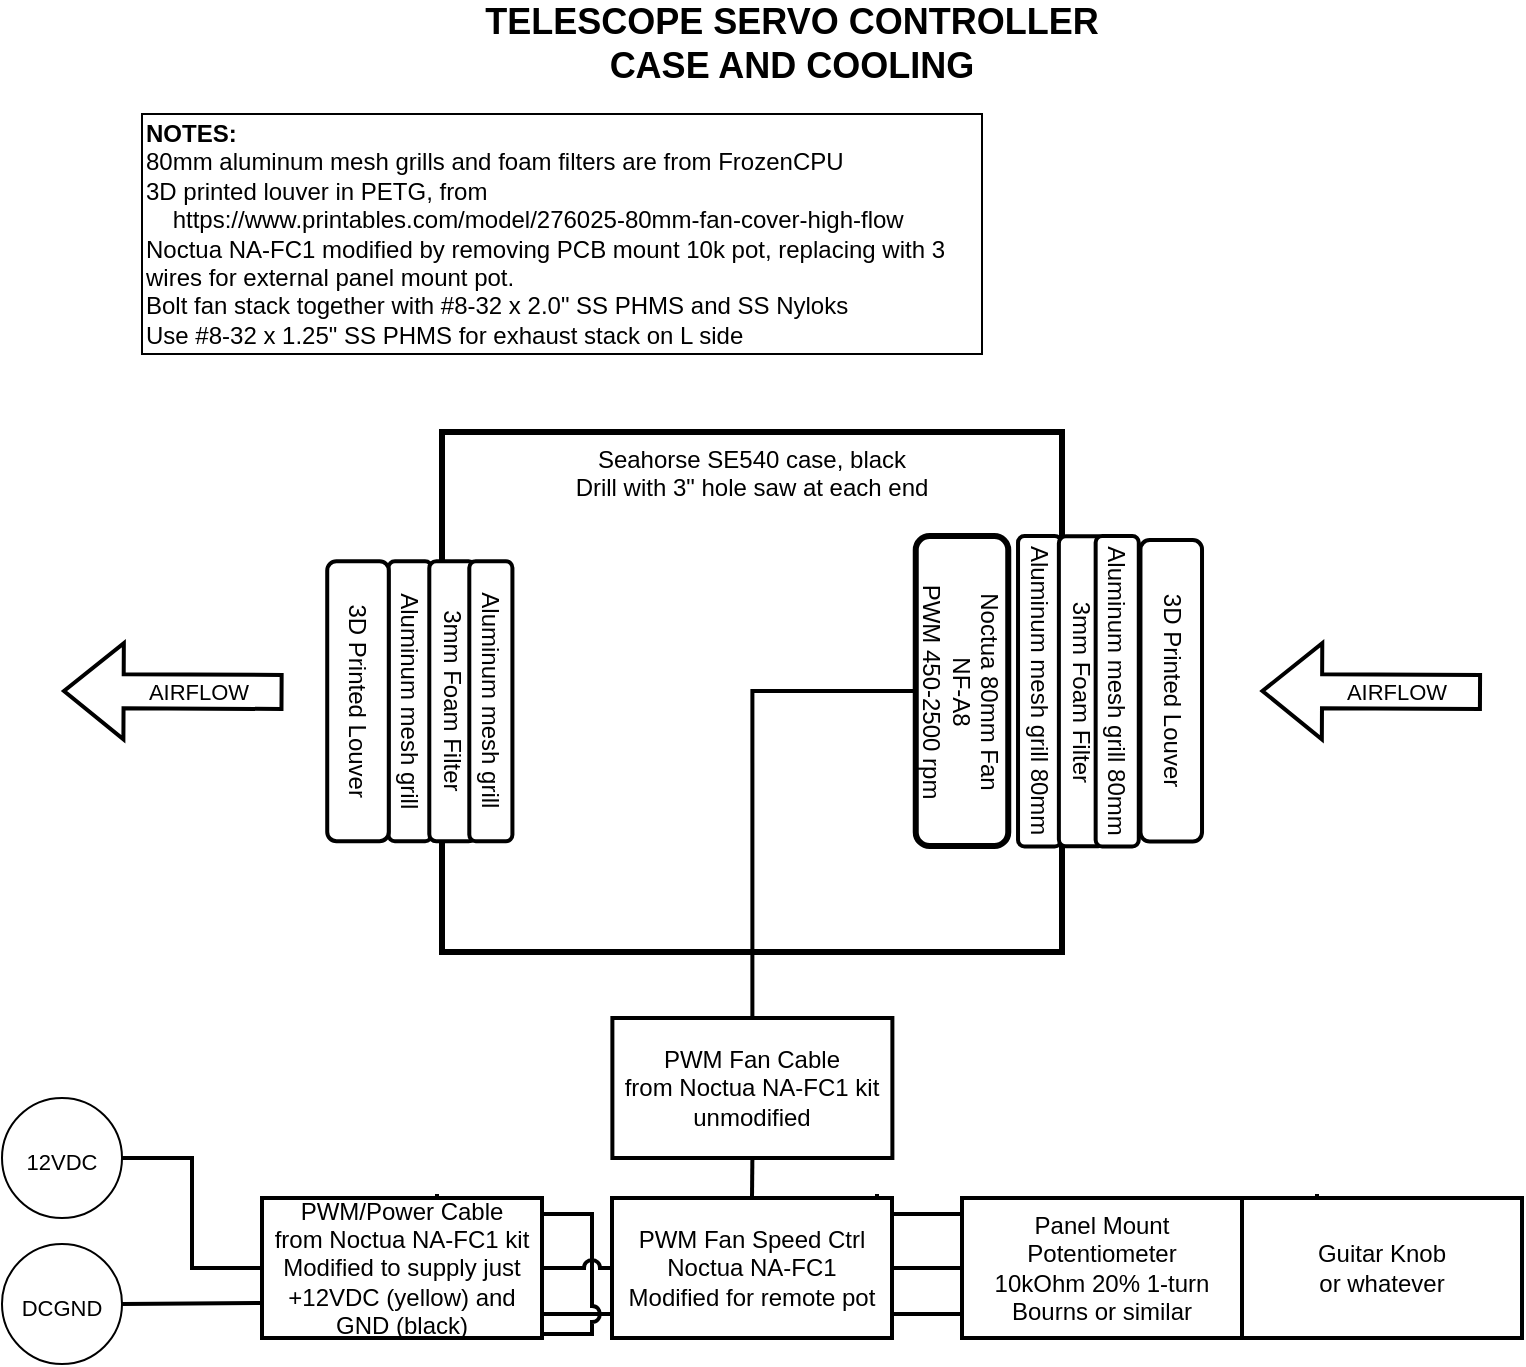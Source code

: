 <mxfile version="20.8.20" type="device"><diagram name="Page-1" id="UEqEyAsB8S766lTFCi-Z"><mxGraphModel dx="1250" dy="618" grid="1" gridSize="10" guides="1" tooltips="1" connect="1" arrows="1" fold="1" page="1" pageScale="1" pageWidth="850" pageHeight="1100" math="0" shadow="0"><root><mxCell id="0"/><mxCell id="1" parent="0"/><mxCell id="Q9T9pun5c3dHjWWsXrWX-3" value="Seahorse SE540 case, black&lt;br&gt;Drill with 3&quot; hole saw at each end" style="rounded=0;whiteSpace=wrap;html=1;verticalAlign=top;strokeWidth=3;" parent="1" vertex="1"><mxGeometry x="250" y="229" width="310" height="260" as="geometry"/></mxCell><mxCell id="_HGjW_DX3VZrAmac7toe-38" value="&lt;font style=&quot;font-size: 18px;&quot;&gt;&lt;b&gt;TELESCOPE SERVO CONTROLLER&lt;br&gt;CASE AND COOLING&lt;br&gt;&lt;/b&gt;&lt;/font&gt;" style="text;html=1;strokeColor=none;fillColor=none;align=center;verticalAlign=middle;whiteSpace=wrap;rounded=0;fontSize=11;fontFamily=Helvetica;fontColor=default;" parent="1" vertex="1"><mxGeometry x="260" y="20" width="330" height="30" as="geometry"/></mxCell><mxCell id="_HGjW_DX3VZrAmac7toe-47" value="" style="endArrow=none;html=1;rounded=0;labelBackgroundColor=default;strokeColor=default;strokeWidth=2;fontFamily=Helvetica;fontSize=11;fontColor=default;shape=connector;jumpStyle=arc;edgeStyle=orthogonalEdgeStyle;entryX=0.75;entryY=1;entryDx=0;entryDy=0;exitX=0.28;exitY=-0.003;exitDx=0;exitDy=0;exitPerimeter=0;" parent="1" source="_HGjW_DX3VZrAmac7toe-3" edge="1"><mxGeometry width="50" height="50" relative="1" as="geometry"><mxPoint x="688" y="660" as="sourcePoint"/><mxPoint x="687.5" y="610" as="targetPoint"/></mxGeometry></mxCell><mxCell id="_HGjW_DX3VZrAmac7toe-48" value="" style="endArrow=none;html=1;rounded=0;labelBackgroundColor=default;strokeColor=default;strokeWidth=2;fontFamily=Helvetica;fontSize=11;fontColor=default;shape=connector;jumpStyle=arc;edgeStyle=orthogonalEdgeStyle;entryX=0.75;entryY=1;entryDx=0;entryDy=0;exitX=0.5;exitY=0;exitDx=0;exitDy=0;" parent="1" source="_HGjW_DX3VZrAmac7toe-4" edge="1"><mxGeometry width="50" height="50" relative="1" as="geometry"><mxPoint x="193" y="670" as="sourcePoint"/><mxPoint x="467.5" y="610" as="targetPoint"/><Array as="points"><mxPoint x="525" y="620"/><mxPoint x="468" y="620"/></Array></mxGeometry></mxCell><mxCell id="_HGjW_DX3VZrAmac7toe-49" value="" style="endArrow=none;html=1;rounded=0;labelBackgroundColor=default;strokeColor=default;strokeWidth=2;fontFamily=Helvetica;fontSize=11;fontColor=default;shape=connector;jumpStyle=arc;edgeStyle=orthogonalEdgeStyle;entryX=0.75;entryY=1;entryDx=0;entryDy=0;exitX=0.5;exitY=0;exitDx=0;exitDy=0;" parent="1" source="_HGjW_DX3VZrAmac7toe-2" edge="1"><mxGeometry width="50" height="50" relative="1" as="geometry"><mxPoint x="203" y="680" as="sourcePoint"/><mxPoint x="247.5" y="610" as="targetPoint"/><Array as="points"><mxPoint x="325" y="620"/><mxPoint x="248" y="620"/></Array></mxGeometry></mxCell><mxCell id="_HGjW_DX3VZrAmac7toe-56" value="&lt;font style=&quot;font-size: 11px;&quot;&gt;12VDC&lt;/font&gt;" style="ellipse;whiteSpace=wrap;html=1;aspect=fixed;fontFamily=Helvetica;fontSize=18;fontColor=default;" parent="1" vertex="1"><mxGeometry x="30" y="562" width="60" height="60" as="geometry"/></mxCell><mxCell id="_HGjW_DX3VZrAmac7toe-60" value="" style="endArrow=none;html=1;rounded=0;labelBackgroundColor=default;strokeColor=default;strokeWidth=2;fontFamily=Helvetica;fontSize=11;fontColor=default;shape=connector;jumpStyle=arc;edgeStyle=orthogonalEdgeStyle;entryX=0;entryY=0.5;entryDx=0;entryDy=0;" parent="1" target="DmmtlnbeRdiQzRtUIVF0-10" edge="1"><mxGeometry width="50" height="50" relative="1" as="geometry"><mxPoint x="300" y="647" as="sourcePoint"/><mxPoint x="781" y="352" as="targetPoint"/></mxGeometry></mxCell><mxCell id="DmmtlnbeRdiQzRtUIVF0-1" value="Noctua 80mm Fan&lt;br&gt;NF-A8&lt;br&gt;PWM 450-2500 rpm" style="rounded=1;whiteSpace=wrap;html=1;strokeWidth=3;rotation=90;" vertex="1" parent="1"><mxGeometry x="432.5" y="335.38" width="155" height="46.25" as="geometry"/></mxCell><mxCell id="DmmtlnbeRdiQzRtUIVF0-2" value="Aluminum mesh grill 80mm" style="rounded=1;whiteSpace=wrap;html=1;strokeWidth=2;rotation=90;" vertex="1" parent="1"><mxGeometry x="471.19" y="347.84" width="155.21" height="21.56" as="geometry"/></mxCell><mxCell id="DmmtlnbeRdiQzRtUIVF0-3" value="3mm Foam Filter" style="rounded=1;whiteSpace=wrap;html=1;strokeWidth=2;rotation=90;" vertex="1" parent="1"><mxGeometry x="492.5" y="347.11" width="155" height="23.13" as="geometry"/></mxCell><mxCell id="DmmtlnbeRdiQzRtUIVF0-5" value="3D Printed Louver" style="rounded=1;whiteSpace=wrap;html=1;strokeWidth=2;rotation=90;" vertex="1" parent="1"><mxGeometry x="539.24" y="343" width="150.76" height="30.78" as="geometry"/></mxCell><mxCell id="DmmtlnbeRdiQzRtUIVF0-6" value="Aluminum mesh grill" style="rounded=1;whiteSpace=wrap;html=1;strokeWidth=2;rotation=90;" vertex="1" parent="1"><mxGeometry x="164" y="352.85" width="140" height="21.56" as="geometry"/></mxCell><mxCell id="DmmtlnbeRdiQzRtUIVF0-7" value="3mm Foam Filter" style="rounded=1;whiteSpace=wrap;html=1;strokeWidth=2;rotation=90;" vertex="1" parent="1"><mxGeometry x="185.21" y="352.06" width="140" height="23.13" as="geometry"/></mxCell><mxCell id="DmmtlnbeRdiQzRtUIVF0-8" value="Aluminum mesh grill" style="rounded=1;whiteSpace=wrap;html=1;strokeWidth=2;rotation=90;" vertex="1" parent="1"><mxGeometry x="204.43" y="352.84" width="140" height="21.56" as="geometry"/></mxCell><mxCell id="DmmtlnbeRdiQzRtUIVF0-9" value="3D Printed Louver" style="rounded=1;whiteSpace=wrap;html=1;strokeWidth=2;rotation=90;" vertex="1" parent="1"><mxGeometry x="138" y="348.23" width="140" height="30.78" as="geometry"/></mxCell><mxCell id="DmmtlnbeRdiQzRtUIVF0-10" value="PWM Fan Speed Ctrl&lt;br&gt;Noctua NA-FC1&lt;br&gt;Modified for remote pot" style="rounded=0;whiteSpace=wrap;html=1;strokeWidth=2;rotation=0;" vertex="1" parent="1"><mxGeometry x="335" y="612" width="140" height="70" as="geometry"/></mxCell><mxCell id="DmmtlnbeRdiQzRtUIVF0-12" value="" style="endArrow=none;html=1;rounded=0;edgeStyle=orthogonalEdgeStyle;strokeWidth=2;entryX=0.5;entryY=1;entryDx=0;entryDy=0;exitX=0.5;exitY=0;exitDx=0;exitDy=0;" edge="1" parent="1" source="DmmtlnbeRdiQzRtUIVF0-31" target="DmmtlnbeRdiQzRtUIVF0-1"><mxGeometry width="50" height="50" relative="1" as="geometry"><mxPoint x="405" y="499" as="sourcePoint"/><mxPoint x="450" y="359" as="targetPoint"/></mxGeometry></mxCell><mxCell id="DmmtlnbeRdiQzRtUIVF0-14" value="Panel Mount Potentiometer&lt;br&gt;10kOhm 20% 1-turn&lt;br&gt;Bourns or similar" style="rounded=0;whiteSpace=wrap;html=1;strokeWidth=2;rotation=0;" vertex="1" parent="1"><mxGeometry x="510" y="612" width="140" height="70" as="geometry"/></mxCell><mxCell id="DmmtlnbeRdiQzRtUIVF0-15" value="" style="endArrow=none;html=1;rounded=0;labelBackgroundColor=default;strokeColor=default;strokeWidth=2;fontFamily=Helvetica;fontSize=11;fontColor=default;shape=connector;jumpStyle=arc;edgeStyle=orthogonalEdgeStyle;entryX=0;entryY=0.5;entryDx=0;entryDy=0;exitX=1;exitY=0.5;exitDx=0;exitDy=0;" edge="1" parent="1" source="DmmtlnbeRdiQzRtUIVF0-10" target="DmmtlnbeRdiQzRtUIVF0-14"><mxGeometry width="50" height="50" relative="1" as="geometry"><mxPoint x="230" y="657" as="sourcePoint"/><mxPoint x="345" y="657" as="targetPoint"/></mxGeometry></mxCell><mxCell id="DmmtlnbeRdiQzRtUIVF0-16" value="" style="shape=flexArrow;endArrow=classic;html=1;rounded=0;strokeWidth=2;endWidth=29;endSize=9.27;width=16;" edge="1" parent="1"><mxGeometry width="50" height="50" relative="1" as="geometry"><mxPoint x="770" y="359" as="sourcePoint"/><mxPoint x="659.22" y="358.5" as="targetPoint"/></mxGeometry></mxCell><mxCell id="DmmtlnbeRdiQzRtUIVF0-17" value="AIRFLOW" style="edgeLabel;html=1;align=center;verticalAlign=middle;resizable=0;points=[];" vertex="1" connectable="0" parent="DmmtlnbeRdiQzRtUIVF0-16"><mxGeometry x="-0.224" relative="1" as="geometry"><mxPoint as="offset"/></mxGeometry></mxCell><mxCell id="DmmtlnbeRdiQzRtUIVF0-18" value="Aluminum mesh grill 80mm" style="rounded=1;whiteSpace=wrap;html=1;strokeWidth=2;rotation=90;" vertex="1" parent="1"><mxGeometry x="510" y="347.84" width="155.21" height="21.56" as="geometry"/></mxCell><mxCell id="DmmtlnbeRdiQzRtUIVF0-23" value="&lt;b&gt;NOTES:&lt;br&gt;&lt;/b&gt;80mm aluminum mesh grills and foam filters are from FrozenCPU&lt;br&gt;3D printed louver in PETG, from&amp;nbsp;&lt;br&gt;&amp;nbsp; &amp;nbsp;&amp;nbsp;https://www.printables.com/model/276025-80mm-fan-cover-high-flow&lt;br&gt;Noctua NA-FC1 modified by removing PCB mount 10k pot, replacing with 3 wires for external panel mount pot.&lt;br&gt;Bolt fan stack together with #8-32 x 2.0&quot; SS PHMS and SS Nyloks&lt;br&gt;Use #8-32 x 1.25&quot; SS PHMS for exhaust stack on L side" style="text;html=1;strokeColor=default;fillColor=none;align=left;verticalAlign=middle;whiteSpace=wrap;rounded=0;perimeterSpacing=1;" vertex="1" parent="1"><mxGeometry x="100" y="70" width="420" height="120" as="geometry"/></mxCell><mxCell id="DmmtlnbeRdiQzRtUIVF0-24" value="" style="shape=flexArrow;endArrow=classic;html=1;rounded=0;strokeWidth=2;endWidth=29;endSize=9.27;width=16;" edge="1" parent="1"><mxGeometry width="50" height="50" relative="1" as="geometry"><mxPoint x="170.78" y="359" as="sourcePoint"/><mxPoint x="60" y="358.5" as="targetPoint"/></mxGeometry></mxCell><mxCell id="DmmtlnbeRdiQzRtUIVF0-25" value="AIRFLOW" style="edgeLabel;html=1;align=center;verticalAlign=middle;resizable=0;points=[];" vertex="1" connectable="0" parent="DmmtlnbeRdiQzRtUIVF0-24"><mxGeometry x="-0.224" relative="1" as="geometry"><mxPoint as="offset"/></mxGeometry></mxCell><mxCell id="DmmtlnbeRdiQzRtUIVF0-26" value="PWM/Power Cable&lt;br&gt;from Noctua NA-FC1 kit&lt;br&gt;Modified to supply just +12VDC (yellow) and GND (black)" style="rounded=0;whiteSpace=wrap;html=1;strokeWidth=2;rotation=0;" vertex="1" parent="1"><mxGeometry x="160" y="612" width="140" height="70" as="geometry"/></mxCell><mxCell id="DmmtlnbeRdiQzRtUIVF0-28" value="" style="endArrow=none;html=1;rounded=0;labelBackgroundColor=default;strokeColor=default;strokeWidth=2;fontFamily=Helvetica;fontSize=11;fontColor=default;shape=connector;jumpStyle=arc;edgeStyle=orthogonalEdgeStyle;entryX=0;entryY=0.5;entryDx=0;entryDy=0;exitX=1;exitY=0.5;exitDx=0;exitDy=0;" edge="1" parent="1" source="_HGjW_DX3VZrAmac7toe-56" target="DmmtlnbeRdiQzRtUIVF0-26"><mxGeometry width="50" height="50" relative="1" as="geometry"><mxPoint x="485" y="657" as="sourcePoint"/><mxPoint x="550" y="657" as="targetPoint"/></mxGeometry></mxCell><mxCell id="DmmtlnbeRdiQzRtUIVF0-29" value="&lt;font style=&quot;font-size: 11px;&quot;&gt;DCGND&lt;/font&gt;" style="ellipse;whiteSpace=wrap;html=1;aspect=fixed;fontFamily=Helvetica;fontSize=18;fontColor=default;" vertex="1" parent="1"><mxGeometry x="30" y="635" width="60" height="60" as="geometry"/></mxCell><mxCell id="DmmtlnbeRdiQzRtUIVF0-30" value="" style="endArrow=none;html=1;rounded=0;labelBackgroundColor=default;strokeColor=default;strokeWidth=2;fontFamily=Helvetica;fontSize=11;fontColor=default;shape=connector;jumpStyle=arc;edgeStyle=orthogonalEdgeStyle;entryX=0;entryY=0.75;entryDx=0;entryDy=0;exitX=1;exitY=0.5;exitDx=0;exitDy=0;" edge="1" parent="1" source="DmmtlnbeRdiQzRtUIVF0-29" target="DmmtlnbeRdiQzRtUIVF0-26"><mxGeometry width="50" height="50" relative="1" as="geometry"><mxPoint x="100" y="657" as="sourcePoint"/><mxPoint x="170" y="657" as="targetPoint"/></mxGeometry></mxCell><mxCell id="DmmtlnbeRdiQzRtUIVF0-31" value="PWM Fan Cable&lt;br&gt;from Noctua NA-FC1 kit&lt;br&gt;unmodified" style="rounded=0;whiteSpace=wrap;html=1;strokeWidth=2;rotation=0;" vertex="1" parent="1"><mxGeometry x="335.19" y="522" width="140" height="70" as="geometry"/></mxCell><mxCell id="DmmtlnbeRdiQzRtUIVF0-32" value="" style="endArrow=none;html=1;rounded=0;labelBackgroundColor=default;strokeColor=default;strokeWidth=2;fontFamily=Helvetica;fontSize=11;fontColor=default;shape=connector;jumpStyle=arc;edgeStyle=orthogonalEdgeStyle;entryX=0.5;entryY=0;entryDx=0;entryDy=0;exitX=0.5;exitY=1;exitDx=0;exitDy=0;" edge="1" parent="1" source="DmmtlnbeRdiQzRtUIVF0-31" target="DmmtlnbeRdiQzRtUIVF0-10"><mxGeometry width="50" height="50" relative="1" as="geometry"><mxPoint x="310" y="657" as="sourcePoint"/><mxPoint x="345" y="657" as="targetPoint"/></mxGeometry></mxCell><mxCell id="DmmtlnbeRdiQzRtUIVF0-33" value="Guitar Knob&lt;br&gt;or whatever" style="rounded=0;whiteSpace=wrap;html=1;strokeWidth=2;rotation=0;" vertex="1" parent="1"><mxGeometry x="650" y="612" width="140" height="70" as="geometry"/></mxCell></root></mxGraphModel></diagram></mxfile>